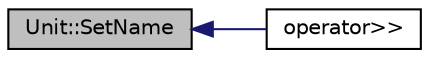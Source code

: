 digraph "Unit::SetName"
{
  edge [fontname="Helvetica",fontsize="10",labelfontname="Helvetica",labelfontsize="10"];
  node [fontname="Helvetica",fontsize="10",shape=record];
  rankdir="LR";
  Node87 [label="Unit::SetName",height=0.2,width=0.4,color="black", fillcolor="grey75", style="filled", fontcolor="black"];
  Node87 -> Node88 [dir="back",color="midnightblue",fontsize="10",style="solid",fontname="Helvetica"];
  Node88 [label="operator\>\>",height=0.2,width=0.4,color="black", fillcolor="white", style="filled",URL="$_topic04_2codeblocks2_2main_8cpp.html#ad1cd696a20745c9bed123d57fe50de0b"];
}
